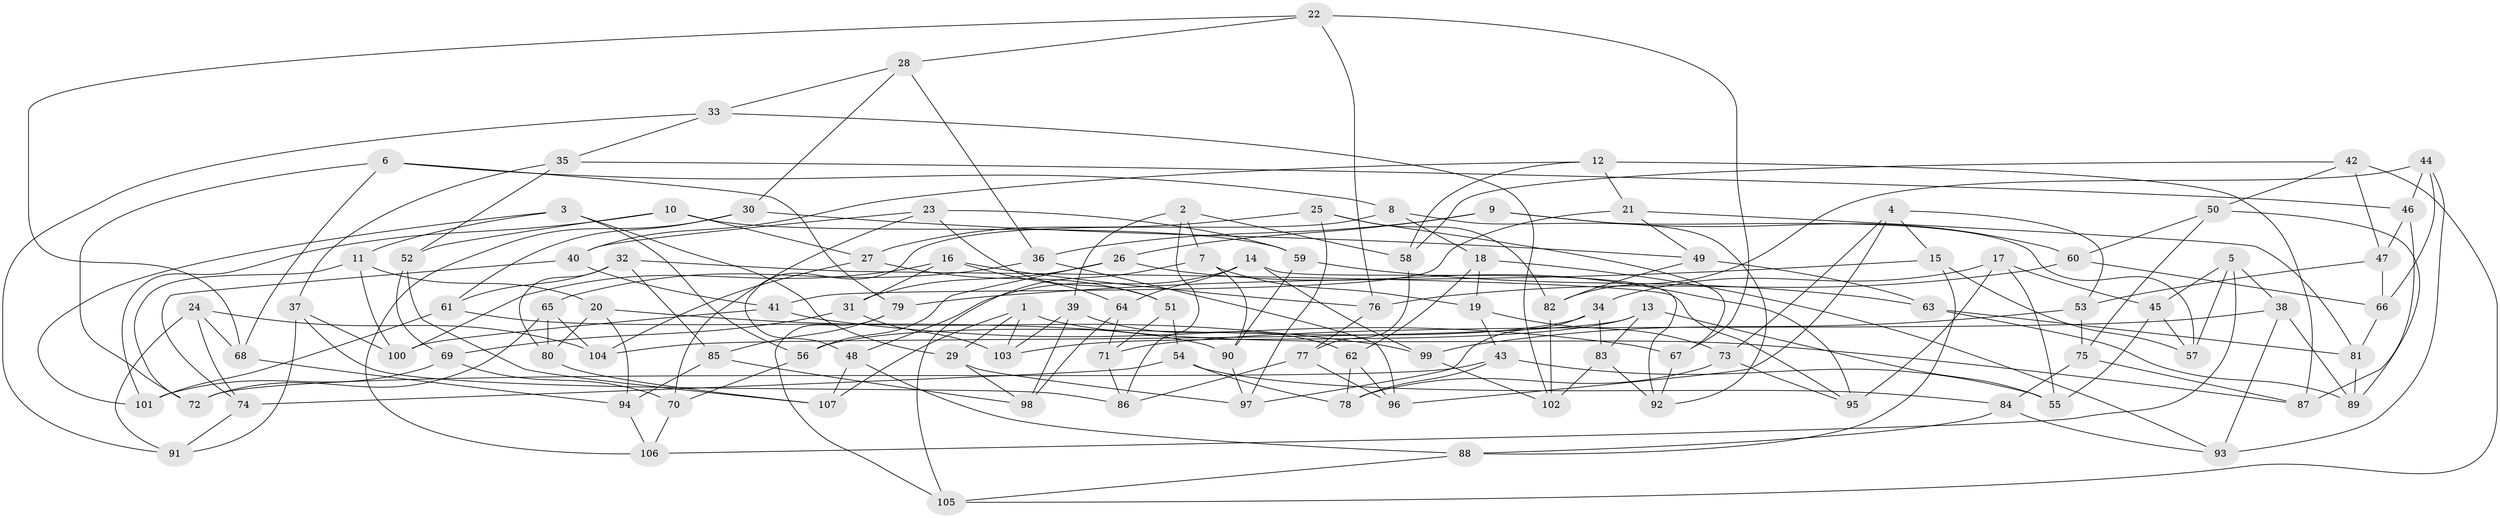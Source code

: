 // coarse degree distribution, {4: 0.3384615384615385, 6: 0.6, 5: 0.046153846153846156, 3: 0.015384615384615385}
// Generated by graph-tools (version 1.1) at 2025/52/02/27/25 19:52:32]
// undirected, 107 vertices, 214 edges
graph export_dot {
graph [start="1"]
  node [color=gray90,style=filled];
  1;
  2;
  3;
  4;
  5;
  6;
  7;
  8;
  9;
  10;
  11;
  12;
  13;
  14;
  15;
  16;
  17;
  18;
  19;
  20;
  21;
  22;
  23;
  24;
  25;
  26;
  27;
  28;
  29;
  30;
  31;
  32;
  33;
  34;
  35;
  36;
  37;
  38;
  39;
  40;
  41;
  42;
  43;
  44;
  45;
  46;
  47;
  48;
  49;
  50;
  51;
  52;
  53;
  54;
  55;
  56;
  57;
  58;
  59;
  60;
  61;
  62;
  63;
  64;
  65;
  66;
  67;
  68;
  69;
  70;
  71;
  72;
  73;
  74;
  75;
  76;
  77;
  78;
  79;
  80;
  81;
  82;
  83;
  84;
  85;
  86;
  87;
  88;
  89;
  90;
  91;
  92;
  93;
  94;
  95;
  96;
  97;
  98;
  99;
  100;
  101;
  102;
  103;
  104;
  105;
  106;
  107;
  1 -- 107;
  1 -- 103;
  1 -- 29;
  1 -- 87;
  2 -- 7;
  2 -- 58;
  2 -- 86;
  2 -- 39;
  3 -- 11;
  3 -- 29;
  3 -- 56;
  3 -- 101;
  4 -- 53;
  4 -- 15;
  4 -- 73;
  4 -- 96;
  5 -- 38;
  5 -- 57;
  5 -- 106;
  5 -- 45;
  6 -- 79;
  6 -- 72;
  6 -- 68;
  6 -- 8;
  7 -- 105;
  7 -- 19;
  7 -- 90;
  8 -- 92;
  8 -- 18;
  8 -- 48;
  9 -- 36;
  9 -- 26;
  9 -- 57;
  9 -- 60;
  10 -- 101;
  10 -- 52;
  10 -- 59;
  10 -- 27;
  11 -- 20;
  11 -- 100;
  11 -- 72;
  12 -- 21;
  12 -- 40;
  12 -- 87;
  12 -- 58;
  13 -- 104;
  13 -- 103;
  13 -- 55;
  13 -- 83;
  14 -- 99;
  14 -- 92;
  14 -- 64;
  14 -- 48;
  15 -- 88;
  15 -- 57;
  15 -- 79;
  16 -- 100;
  16 -- 64;
  16 -- 31;
  16 -- 76;
  17 -- 55;
  17 -- 34;
  17 -- 45;
  17 -- 95;
  18 -- 62;
  18 -- 19;
  18 -- 93;
  19 -- 73;
  19 -- 43;
  20 -- 80;
  20 -- 99;
  20 -- 94;
  21 -- 41;
  21 -- 49;
  21 -- 81;
  22 -- 28;
  22 -- 68;
  22 -- 67;
  22 -- 76;
  23 -- 40;
  23 -- 70;
  23 -- 59;
  23 -- 51;
  24 -- 74;
  24 -- 68;
  24 -- 104;
  24 -- 91;
  25 -- 27;
  25 -- 67;
  25 -- 97;
  25 -- 82;
  26 -- 56;
  26 -- 31;
  26 -- 95;
  27 -- 104;
  27 -- 51;
  28 -- 36;
  28 -- 30;
  28 -- 33;
  29 -- 98;
  29 -- 97;
  30 -- 106;
  30 -- 61;
  30 -- 49;
  31 -- 69;
  31 -- 103;
  32 -- 80;
  32 -- 95;
  32 -- 85;
  32 -- 61;
  33 -- 102;
  33 -- 91;
  33 -- 35;
  34 -- 56;
  34 -- 83;
  34 -- 97;
  35 -- 46;
  35 -- 37;
  35 -- 52;
  36 -- 65;
  36 -- 96;
  37 -- 91;
  37 -- 86;
  37 -- 100;
  38 -- 71;
  38 -- 89;
  38 -- 93;
  39 -- 98;
  39 -- 62;
  39 -- 103;
  40 -- 74;
  40 -- 41;
  41 -- 100;
  41 -- 67;
  42 -- 50;
  42 -- 105;
  42 -- 47;
  42 -- 58;
  43 -- 55;
  43 -- 72;
  43 -- 78;
  44 -- 66;
  44 -- 82;
  44 -- 46;
  44 -- 93;
  45 -- 57;
  45 -- 55;
  46 -- 87;
  46 -- 47;
  47 -- 66;
  47 -- 53;
  48 -- 107;
  48 -- 88;
  49 -- 63;
  49 -- 82;
  50 -- 75;
  50 -- 60;
  50 -- 89;
  51 -- 54;
  51 -- 71;
  52 -- 69;
  52 -- 107;
  53 -- 75;
  53 -- 99;
  54 -- 74;
  54 -- 84;
  54 -- 78;
  56 -- 70;
  58 -- 77;
  59 -- 63;
  59 -- 90;
  60 -- 76;
  60 -- 66;
  61 -- 90;
  61 -- 101;
  62 -- 96;
  62 -- 78;
  63 -- 89;
  63 -- 81;
  64 -- 98;
  64 -- 71;
  65 -- 72;
  65 -- 104;
  65 -- 80;
  66 -- 81;
  67 -- 92;
  68 -- 94;
  69 -- 70;
  69 -- 101;
  70 -- 106;
  71 -- 86;
  73 -- 78;
  73 -- 95;
  74 -- 91;
  75 -- 84;
  75 -- 87;
  76 -- 77;
  77 -- 86;
  77 -- 96;
  79 -- 85;
  79 -- 105;
  80 -- 107;
  81 -- 89;
  82 -- 102;
  83 -- 102;
  83 -- 92;
  84 -- 88;
  84 -- 93;
  85 -- 94;
  85 -- 98;
  88 -- 105;
  90 -- 97;
  94 -- 106;
  99 -- 102;
}

